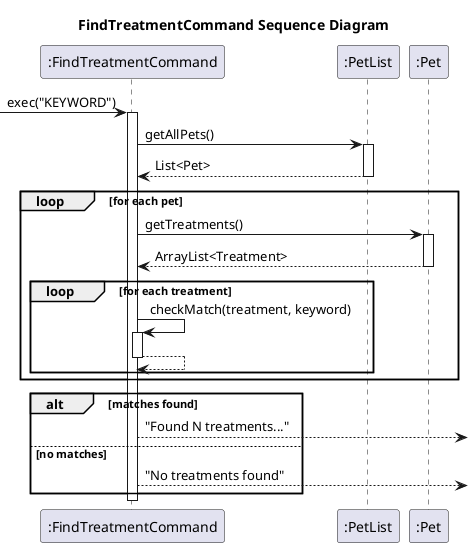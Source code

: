 @startuml
title FindTreatmentCommand Sequence Diagram

participant ":FindTreatmentCommand" as FC
participant ":PetList" as PetList
participant ":Pet" as Pet

-> FC : exec("KEYWORD")
activate FC

FC -> PetList : getAllPets()
activate PetList
PetList --> FC : List<Pet>
deactivate PetList

loop for each pet
  FC -> Pet : getTreatments()
  activate Pet
  Pet --> FC : ArrayList<Treatment>
  deactivate Pet

  loop for each treatment
    FC -> FC : checkMatch(treatment, keyword)
    activate FC
    FC --> FC
    deactivate FC
  end
end

alt matches found
  FC --> : "Found N treatments..."
else no matches
  FC --> : "No treatments found"
end

deactivate FC

@enduml
